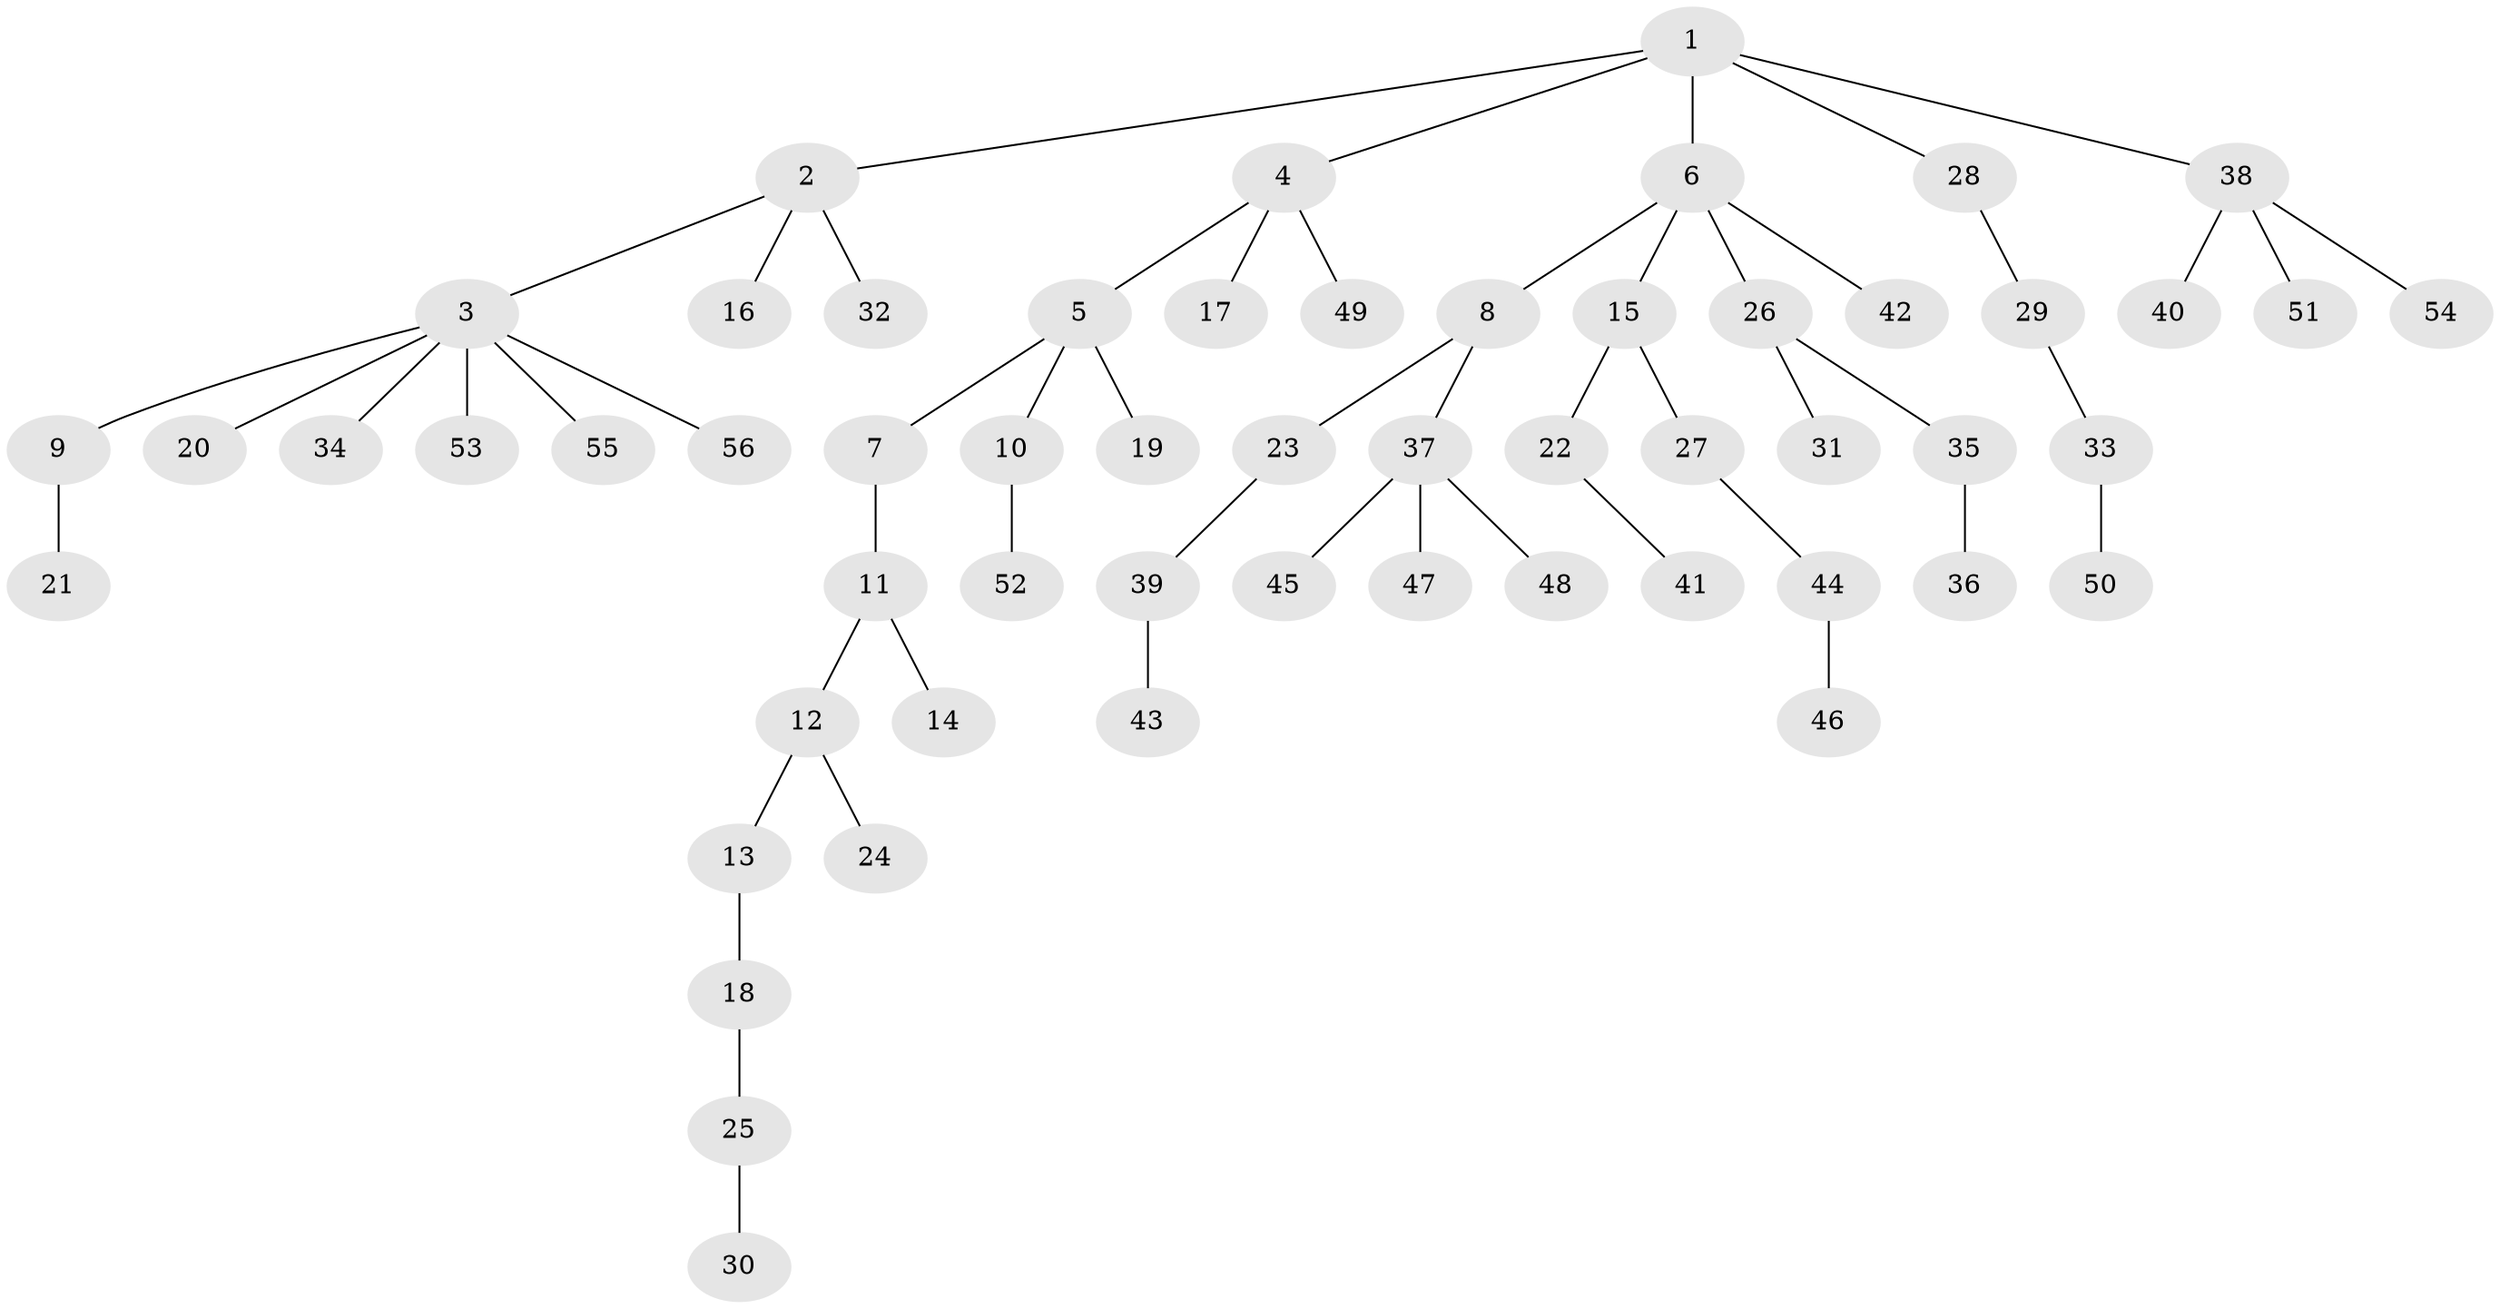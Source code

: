 // original degree distribution, {6: 0.022222222222222223, 5: 0.05555555555555555, 8: 0.011111111111111112, 1: 0.5555555555555556, 4: 0.03333333333333333, 3: 0.14444444444444443, 2: 0.17777777777777778}
// Generated by graph-tools (version 1.1) at 2025/51/03/04/25 22:51:58]
// undirected, 56 vertices, 55 edges
graph export_dot {
  node [color=gray90,style=filled];
  1;
  2;
  3;
  4;
  5;
  6;
  7;
  8;
  9;
  10;
  11;
  12;
  13;
  14;
  15;
  16;
  17;
  18;
  19;
  20;
  21;
  22;
  23;
  24;
  25;
  26;
  27;
  28;
  29;
  30;
  31;
  32;
  33;
  34;
  35;
  36;
  37;
  38;
  39;
  40;
  41;
  42;
  43;
  44;
  45;
  46;
  47;
  48;
  49;
  50;
  51;
  52;
  53;
  54;
  55;
  56;
  1 -- 2 [weight=1.0];
  1 -- 4 [weight=1.0];
  1 -- 6 [weight=1.0];
  1 -- 28 [weight=1.0];
  1 -- 38 [weight=1.0];
  2 -- 3 [weight=1.0];
  2 -- 16 [weight=1.0];
  2 -- 32 [weight=1.0];
  3 -- 9 [weight=1.0];
  3 -- 20 [weight=1.0];
  3 -- 34 [weight=1.0];
  3 -- 53 [weight=1.0];
  3 -- 55 [weight=1.0];
  3 -- 56 [weight=1.0];
  4 -- 5 [weight=1.0];
  4 -- 17 [weight=1.0];
  4 -- 49 [weight=1.0];
  5 -- 7 [weight=1.0];
  5 -- 10 [weight=1.0];
  5 -- 19 [weight=2.0];
  6 -- 8 [weight=1.0];
  6 -- 15 [weight=1.0];
  6 -- 26 [weight=1.0];
  6 -- 42 [weight=1.0];
  7 -- 11 [weight=3.0];
  8 -- 23 [weight=1.0];
  8 -- 37 [weight=1.0];
  9 -- 21 [weight=1.0];
  10 -- 52 [weight=1.0];
  11 -- 12 [weight=1.0];
  11 -- 14 [weight=1.0];
  12 -- 13 [weight=1.0];
  12 -- 24 [weight=1.0];
  13 -- 18 [weight=1.0];
  15 -- 22 [weight=1.0];
  15 -- 27 [weight=1.0];
  18 -- 25 [weight=1.0];
  22 -- 41 [weight=1.0];
  23 -- 39 [weight=1.0];
  25 -- 30 [weight=1.0];
  26 -- 31 [weight=1.0];
  26 -- 35 [weight=1.0];
  27 -- 44 [weight=1.0];
  28 -- 29 [weight=1.0];
  29 -- 33 [weight=1.0];
  33 -- 50 [weight=1.0];
  35 -- 36 [weight=1.0];
  37 -- 45 [weight=1.0];
  37 -- 47 [weight=1.0];
  37 -- 48 [weight=1.0];
  38 -- 40 [weight=1.0];
  38 -- 51 [weight=1.0];
  38 -- 54 [weight=1.0];
  39 -- 43 [weight=1.0];
  44 -- 46 [weight=1.0];
}
